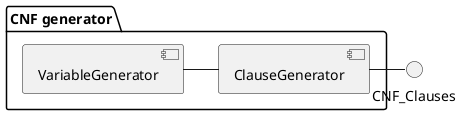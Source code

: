 @startuml

package "CNF generator" {
/' [CNF Clauses] as clauses '/
[VariableGenerator] - [ClauseGenerator]
}

ClauseGenerator - CNF_Clauses

@enduml
